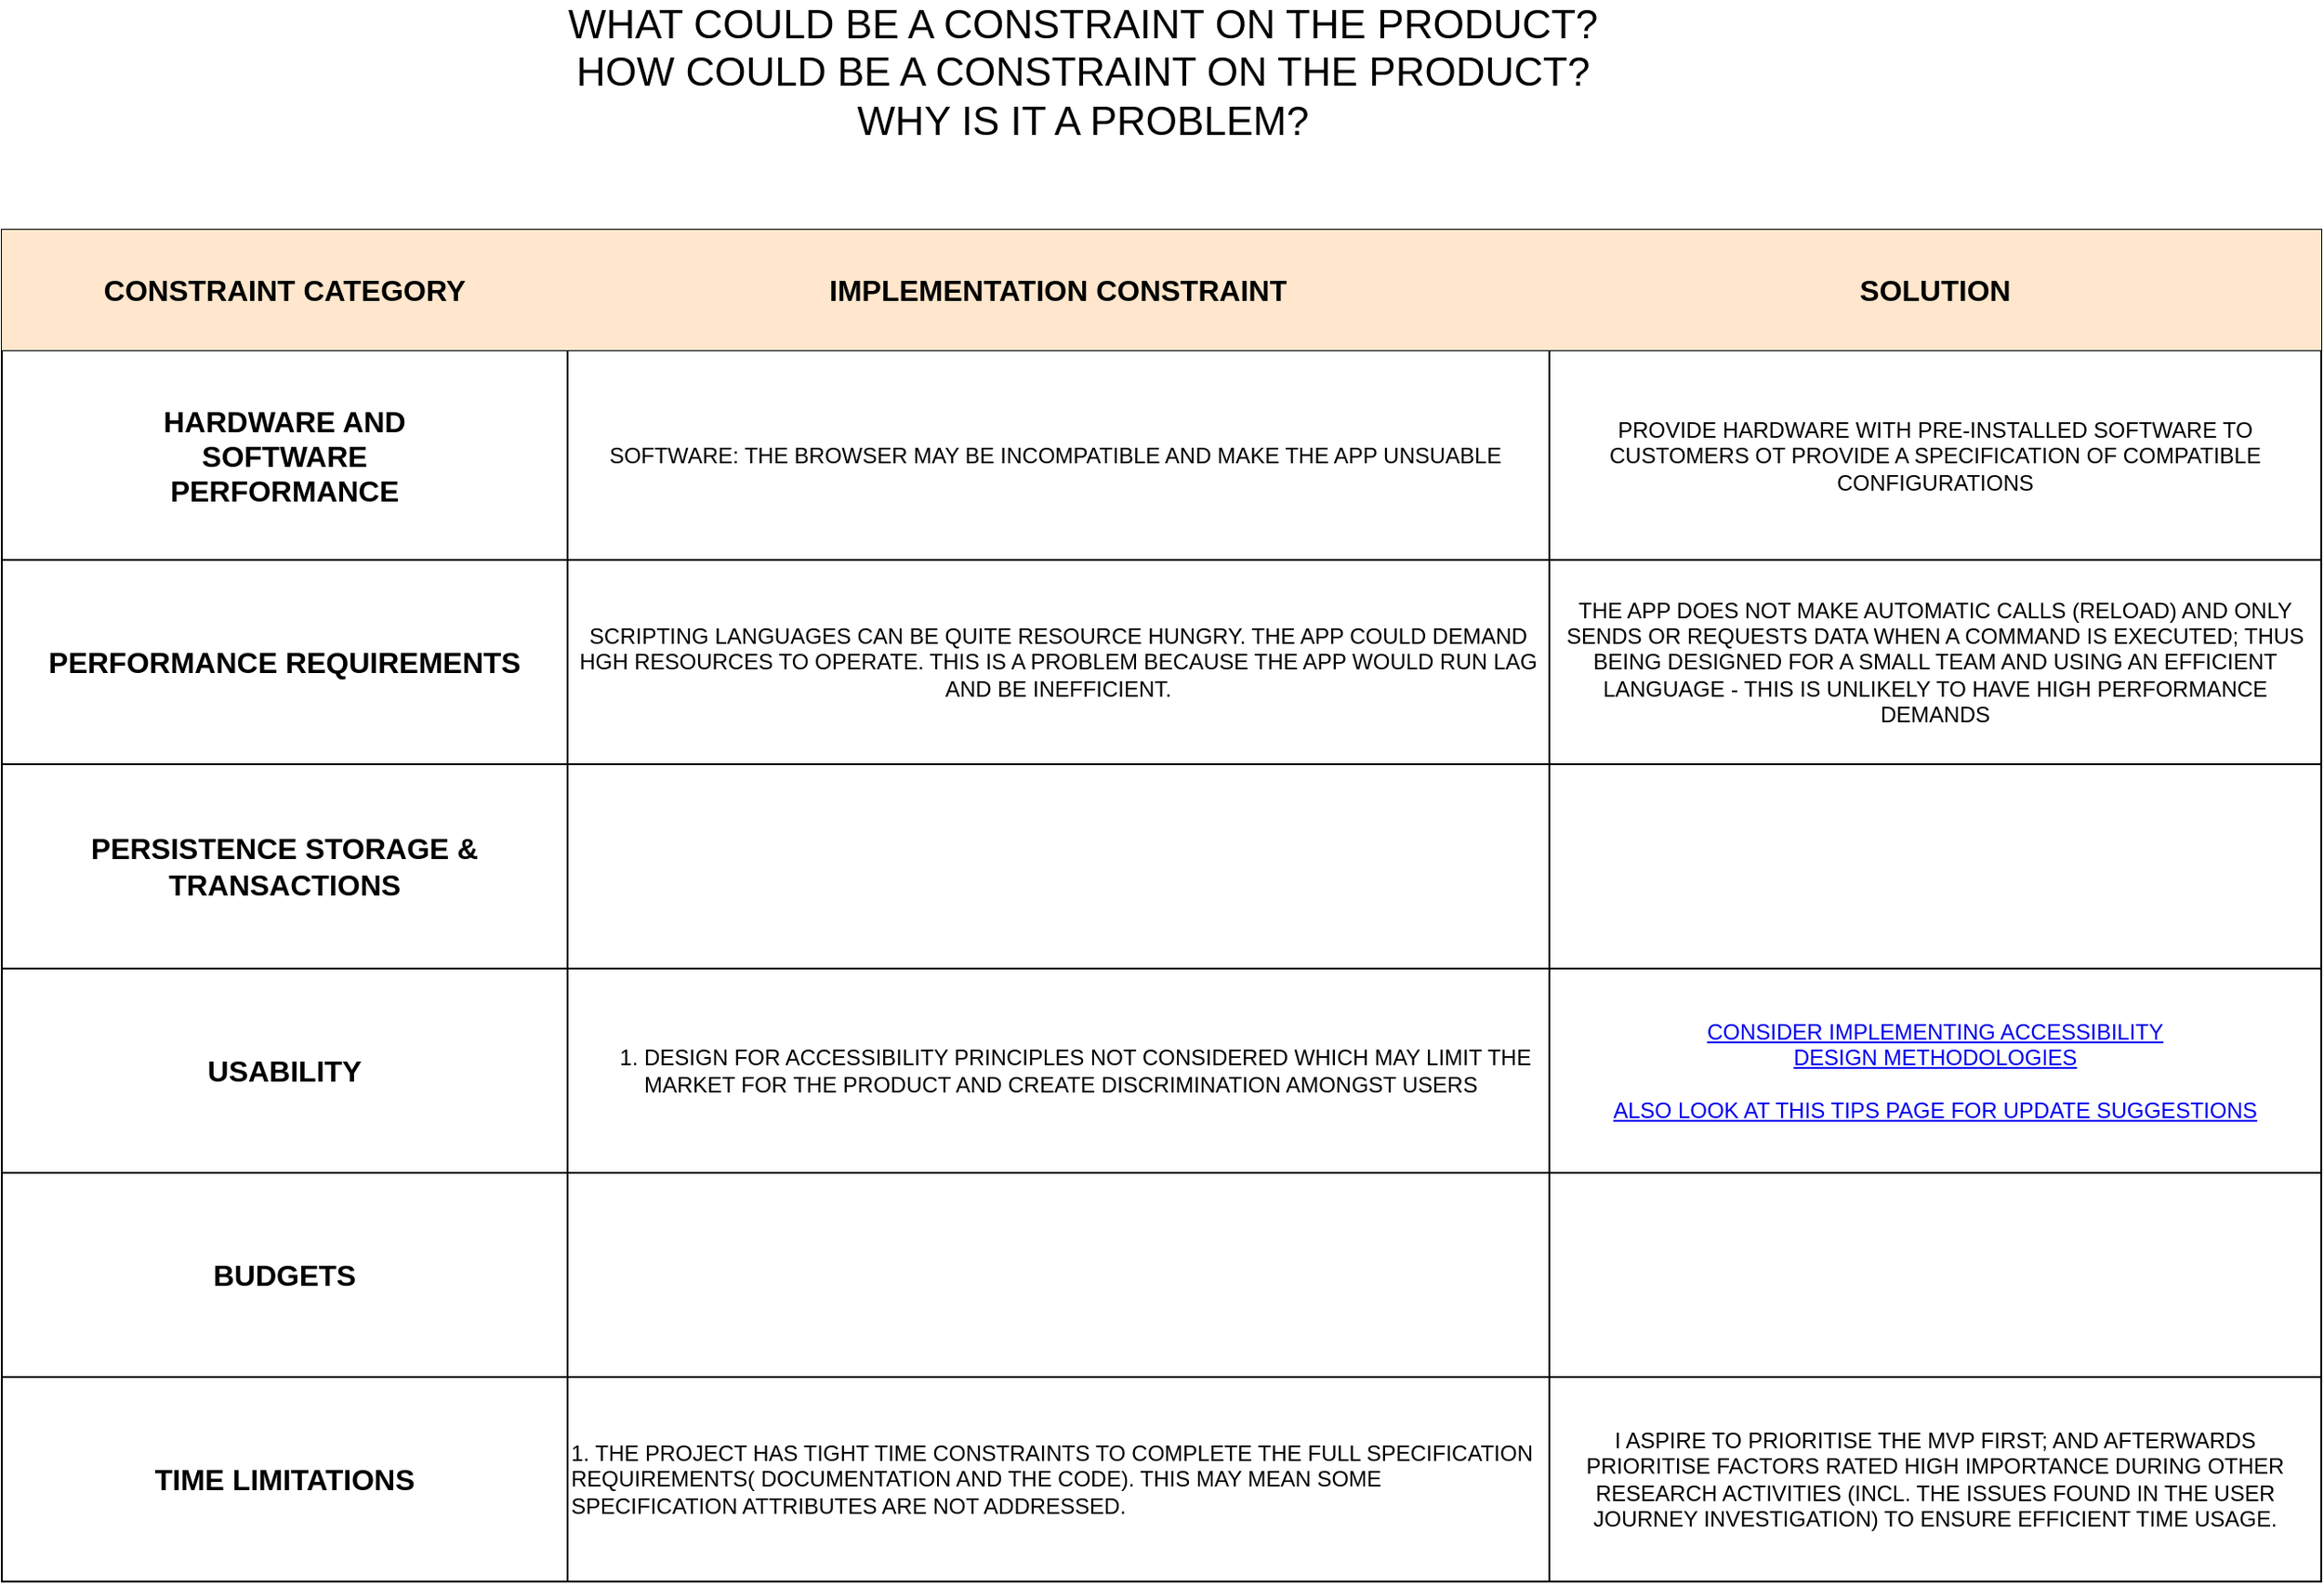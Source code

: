 <mxfile version="13.9.6" type="github">
  <diagram id="UNEN4vckEBG-DJC_pmxb" name="Page-1">
    <mxGraphModel dx="1248" dy="1272" grid="0" gridSize="10" guides="1" tooltips="1" connect="1" arrows="1" fold="1" page="0" pageScale="1" pageWidth="827" pageHeight="1169" math="0" shadow="0">
      <root>
        <mxCell id="0" />
        <mxCell id="1" parent="0" />
        <mxCell id="2JZlqwN-lR3yLo2RLOQG-14" value="" style="shape=table;html=1;whiteSpace=wrap;startSize=0;container=1;collapsible=0;childLayout=tableLayout;" vertex="1" parent="1">
          <mxGeometry x="-221" y="-279" width="1271" height="741.13" as="geometry" />
        </mxCell>
        <mxCell id="2JZlqwN-lR3yLo2RLOQG-15" value="" style="shape=partialRectangle;html=1;whiteSpace=wrap;collapsible=0;dropTarget=0;pointerEvents=0;fillColor=none;top=0;left=0;bottom=0;right=0;points=[[0,0.5],[1,0.5]];portConstraint=eastwest;" vertex="1" parent="2JZlqwN-lR3yLo2RLOQG-14">
          <mxGeometry width="1271" height="66" as="geometry" />
        </mxCell>
        <mxCell id="2JZlqwN-lR3yLo2RLOQG-16" value="&lt;b&gt;&lt;font style=&quot;font-size: 16px&quot;&gt;CONSTRAINT CATEGORY&lt;/font&gt;&lt;/b&gt;" style="shape=partialRectangle;html=1;whiteSpace=wrap;connectable=0;fillColor=#ffe6cc;top=0;left=0;bottom=0;right=0;overflow=hidden;strokeColor=#d79b00;" vertex="1" parent="2JZlqwN-lR3yLo2RLOQG-15">
          <mxGeometry width="310" height="66" as="geometry" />
        </mxCell>
        <mxCell id="2JZlqwN-lR3yLo2RLOQG-17" value="&lt;b&gt;&lt;font style=&quot;font-size: 16px&quot;&gt;IMPLEMENTATION CONSTRAINT&lt;/font&gt;&lt;/b&gt;" style="shape=partialRectangle;html=1;whiteSpace=wrap;connectable=0;fillColor=#ffe6cc;top=0;left=0;bottom=0;right=0;overflow=hidden;strokeColor=#d79b00;" vertex="1" parent="2JZlqwN-lR3yLo2RLOQG-15">
          <mxGeometry x="310" width="538" height="66" as="geometry" />
        </mxCell>
        <mxCell id="2JZlqwN-lR3yLo2RLOQG-18" value="&lt;b&gt;&lt;font style=&quot;font-size: 16px&quot;&gt;SOLUTION&lt;/font&gt;&lt;/b&gt;" style="shape=partialRectangle;html=1;whiteSpace=wrap;connectable=0;fillColor=#ffe6cc;top=0;left=0;bottom=0;right=0;overflow=hidden;strokeColor=#d79b00;" vertex="1" parent="2JZlqwN-lR3yLo2RLOQG-15">
          <mxGeometry x="848" width="423" height="66" as="geometry" />
        </mxCell>
        <mxCell id="2JZlqwN-lR3yLo2RLOQG-19" value="" style="shape=partialRectangle;html=1;whiteSpace=wrap;collapsible=0;dropTarget=0;pointerEvents=0;fillColor=none;top=0;left=0;bottom=0;right=0;points=[[0,0.5],[1,0.5]];portConstraint=eastwest;" vertex="1" parent="2JZlqwN-lR3yLo2RLOQG-14">
          <mxGeometry y="66" width="1271" height="115" as="geometry" />
        </mxCell>
        <mxCell id="2JZlqwN-lR3yLo2RLOQG-20" value="&lt;font style=&quot;font-size: 16px&quot;&gt;&lt;b&gt;HARDWARE AND &lt;br&gt;SOFTWARE &lt;br&gt;PERFORMANCE&lt;/b&gt;&lt;/font&gt;" style="shape=partialRectangle;html=1;whiteSpace=wrap;connectable=0;fillColor=none;top=0;left=0;bottom=0;right=0;overflow=hidden;align=center;" vertex="1" parent="2JZlqwN-lR3yLo2RLOQG-19">
          <mxGeometry width="310" height="115" as="geometry" />
        </mxCell>
        <mxCell id="2JZlqwN-lR3yLo2RLOQG-21" value="SOFTWARE: THE BROWSER MAY BE INCOMPATIBLE AND MAKE THE APP UNSUABLE&amp;nbsp;" style="shape=partialRectangle;html=1;whiteSpace=wrap;connectable=0;fillColor=none;top=0;left=0;bottom=0;right=0;overflow=hidden;" vertex="1" parent="2JZlqwN-lR3yLo2RLOQG-19">
          <mxGeometry x="310" width="538" height="115" as="geometry" />
        </mxCell>
        <mxCell id="2JZlqwN-lR3yLo2RLOQG-22" value="PROVIDE HARDWARE WITH PRE-INSTALLED SOFTWARE TO CUSTOMERS OT PROVIDE A SPECIFICATION OF COMPATIBLE CONFIGURATIONS" style="shape=partialRectangle;html=1;whiteSpace=wrap;connectable=0;fillColor=none;top=0;left=0;bottom=0;right=0;overflow=hidden;" vertex="1" parent="2JZlqwN-lR3yLo2RLOQG-19">
          <mxGeometry x="848" width="423" height="115" as="geometry" />
        </mxCell>
        <mxCell id="2JZlqwN-lR3yLo2RLOQG-23" value="" style="shape=partialRectangle;html=1;whiteSpace=wrap;collapsible=0;dropTarget=0;pointerEvents=0;fillColor=none;top=0;left=0;bottom=0;right=0;points=[[0,0.5],[1,0.5]];portConstraint=eastwest;" vertex="1" parent="2JZlqwN-lR3yLo2RLOQG-14">
          <mxGeometry y="181" width="1271" height="112" as="geometry" />
        </mxCell>
        <mxCell id="2JZlqwN-lR3yLo2RLOQG-24" value="&lt;span style=&quot;font-size: 16px&quot;&gt;&lt;b&gt;PERFORMANCE REQUIREMENTS&lt;/b&gt;&lt;/span&gt;" style="shape=partialRectangle;html=1;whiteSpace=wrap;connectable=0;fillColor=none;top=0;left=0;bottom=0;right=0;overflow=hidden;" vertex="1" parent="2JZlqwN-lR3yLo2RLOQG-23">
          <mxGeometry width="310" height="112" as="geometry" />
        </mxCell>
        <mxCell id="2JZlqwN-lR3yLo2RLOQG-25" value="SCRIPTING LANGUAGES CAN BE QUITE RESOURCE HUNGRY. THE APP COULD DEMAND HGH RESOURCES TO OPERATE. THIS IS A PROBLEM BECAUSE THE APP WOULD RUN LAG AND BE INEFFICIENT." style="shape=partialRectangle;html=1;whiteSpace=wrap;connectable=0;fillColor=none;top=0;left=0;bottom=0;right=0;overflow=hidden;" vertex="1" parent="2JZlqwN-lR3yLo2RLOQG-23">
          <mxGeometry x="310" width="538" height="112" as="geometry" />
        </mxCell>
        <mxCell id="2JZlqwN-lR3yLo2RLOQG-26" value="&lt;span&gt;THE APP DOES NOT MAKE AUTOMATIC CALLS (RELOAD) AND ONLY SENDS OR REQUESTS DATA WHEN A COMMAND IS EXECUTED; THUS BEING DESIGNED FOR A SMALL TEAM AND USING AN EFFICIENT LANGUAGE - THIS IS UNLIKELY TO HAVE HIGH PERFORMANCE DEMANDS&lt;/span&gt;" style="shape=partialRectangle;html=1;whiteSpace=wrap;connectable=0;fillColor=none;top=0;left=0;bottom=0;right=0;overflow=hidden;" vertex="1" parent="2JZlqwN-lR3yLo2RLOQG-23">
          <mxGeometry x="848" width="423" height="112" as="geometry" />
        </mxCell>
        <mxCell id="2JZlqwN-lR3yLo2RLOQG-31" value="" style="shape=partialRectangle;html=1;whiteSpace=wrap;collapsible=0;dropTarget=0;pointerEvents=0;fillColor=none;top=0;left=0;bottom=0;right=0;points=[[0,0.5],[1,0.5]];portConstraint=eastwest;" vertex="1" parent="2JZlqwN-lR3yLo2RLOQG-14">
          <mxGeometry y="293" width="1271" height="112" as="geometry" />
        </mxCell>
        <mxCell id="2JZlqwN-lR3yLo2RLOQG-32" value="&lt;span style=&quot;font-size: 16px&quot;&gt;&lt;b&gt;PERSISTENCE STORAGE &amp;amp; TRANSACTIONS&lt;/b&gt;&lt;/span&gt;" style="shape=partialRectangle;html=1;whiteSpace=wrap;connectable=0;fillColor=none;top=0;left=0;bottom=0;right=0;overflow=hidden;" vertex="1" parent="2JZlqwN-lR3yLo2RLOQG-31">
          <mxGeometry width="310" height="112" as="geometry" />
        </mxCell>
        <mxCell id="2JZlqwN-lR3yLo2RLOQG-33" value="" style="shape=partialRectangle;html=1;whiteSpace=wrap;connectable=0;fillColor=none;top=0;left=0;bottom=0;right=0;overflow=hidden;" vertex="1" parent="2JZlqwN-lR3yLo2RLOQG-31">
          <mxGeometry x="310" width="538" height="112" as="geometry" />
        </mxCell>
        <mxCell id="2JZlqwN-lR3yLo2RLOQG-34" value="" style="shape=partialRectangle;html=1;whiteSpace=wrap;connectable=0;fillColor=none;top=0;left=0;bottom=0;right=0;overflow=hidden;" vertex="1" parent="2JZlqwN-lR3yLo2RLOQG-31">
          <mxGeometry x="848" width="423" height="112" as="geometry" />
        </mxCell>
        <mxCell id="2JZlqwN-lR3yLo2RLOQG-35" value="" style="shape=partialRectangle;html=1;whiteSpace=wrap;collapsible=0;dropTarget=0;pointerEvents=0;fillColor=none;top=0;left=0;bottom=0;right=0;points=[[0,0.5],[1,0.5]];portConstraint=eastwest;" vertex="1" parent="2JZlqwN-lR3yLo2RLOQG-14">
          <mxGeometry y="405" width="1271" height="112" as="geometry" />
        </mxCell>
        <mxCell id="2JZlqwN-lR3yLo2RLOQG-36" value="&lt;span style=&quot;font-size: 16px&quot;&gt;&lt;b&gt;USABILITY&lt;/b&gt;&lt;/span&gt;" style="shape=partialRectangle;html=1;whiteSpace=wrap;connectable=0;fillColor=none;top=0;left=0;bottom=0;right=0;overflow=hidden;" vertex="1" parent="2JZlqwN-lR3yLo2RLOQG-35">
          <mxGeometry width="310" height="112" as="geometry" />
        </mxCell>
        <mxCell id="2JZlqwN-lR3yLo2RLOQG-37" value="&lt;ol&gt;&lt;li&gt;DESIGN FOR ACCESSIBILITY PRINCIPLES NOT CONSIDERED WHICH MAY LIMIT THE MARKET FOR THE PRODUCT AND CREATE DISCRIMINATION AMONGST USERS&lt;/li&gt;&lt;/ol&gt;" style="shape=partialRectangle;html=1;whiteSpace=wrap;connectable=0;fillColor=none;top=0;left=0;bottom=0;right=0;overflow=hidden;align=left;" vertex="1" parent="2JZlqwN-lR3yLo2RLOQG-35">
          <mxGeometry x="310" width="538" height="112" as="geometry" />
        </mxCell>
        <mxCell id="2JZlqwN-lR3yLo2RLOQG-38" value="&lt;a href=&quot;https://www.w3.org/WAI/test-evaluate/preliminary/&quot;&gt;CONSIDER IMPLEMENTING ACCESSIBILITY &lt;br&gt;DESIGN METHODOLOGIES&lt;/a&gt;&lt;br&gt;&lt;br&gt;&lt;a href=&quot;https://www.w3.org/WAI/tips/&quot;&gt;ALSO LOOK AT THIS TIPS PAGE FOR UPDATE SUGGESTIONS&lt;/a&gt;" style="shape=partialRectangle;html=1;whiteSpace=wrap;connectable=0;fillColor=none;top=0;left=0;bottom=0;right=0;overflow=hidden;" vertex="1" parent="2JZlqwN-lR3yLo2RLOQG-35">
          <mxGeometry x="848" width="423" height="112" as="geometry" />
        </mxCell>
        <mxCell id="2JZlqwN-lR3yLo2RLOQG-39" value="" style="shape=partialRectangle;html=1;whiteSpace=wrap;collapsible=0;dropTarget=0;pointerEvents=0;fillColor=none;top=0;left=0;bottom=0;right=0;points=[[0,0.5],[1,0.5]];portConstraint=eastwest;" vertex="1" parent="2JZlqwN-lR3yLo2RLOQG-14">
          <mxGeometry y="517" width="1271" height="112" as="geometry" />
        </mxCell>
        <mxCell id="2JZlqwN-lR3yLo2RLOQG-40" value="&lt;span style=&quot;font-size: 16px&quot;&gt;&lt;b&gt;BUDGETS&lt;/b&gt;&lt;/span&gt;" style="shape=partialRectangle;html=1;whiteSpace=wrap;connectable=0;fillColor=none;top=0;left=0;bottom=0;right=0;overflow=hidden;" vertex="1" parent="2JZlqwN-lR3yLo2RLOQG-39">
          <mxGeometry width="310" height="112" as="geometry" />
        </mxCell>
        <mxCell id="2JZlqwN-lR3yLo2RLOQG-41" value="" style="shape=partialRectangle;html=1;whiteSpace=wrap;connectable=0;fillColor=none;top=0;left=0;bottom=0;right=0;overflow=hidden;" vertex="1" parent="2JZlqwN-lR3yLo2RLOQG-39">
          <mxGeometry x="310" width="538" height="112" as="geometry" />
        </mxCell>
        <mxCell id="2JZlqwN-lR3yLo2RLOQG-42" value="" style="shape=partialRectangle;html=1;whiteSpace=wrap;connectable=0;fillColor=none;top=0;left=0;bottom=0;right=0;overflow=hidden;" vertex="1" parent="2JZlqwN-lR3yLo2RLOQG-39">
          <mxGeometry x="848" width="423" height="112" as="geometry" />
        </mxCell>
        <mxCell id="2JZlqwN-lR3yLo2RLOQG-43" value="" style="shape=partialRectangle;html=1;whiteSpace=wrap;collapsible=0;dropTarget=0;pointerEvents=0;fillColor=none;top=0;left=0;bottom=0;right=0;points=[[0,0.5],[1,0.5]];portConstraint=eastwest;" vertex="1" parent="2JZlqwN-lR3yLo2RLOQG-14">
          <mxGeometry y="629" width="1271" height="112" as="geometry" />
        </mxCell>
        <mxCell id="2JZlqwN-lR3yLo2RLOQG-44" value="&lt;span style=&quot;font-size: 16px&quot;&gt;&lt;b&gt;TIME LIMITATIONS&lt;/b&gt;&lt;/span&gt;" style="shape=partialRectangle;html=1;whiteSpace=wrap;connectable=0;fillColor=none;top=0;left=0;bottom=0;right=0;overflow=hidden;" vertex="1" parent="2JZlqwN-lR3yLo2RLOQG-43">
          <mxGeometry width="310" height="112" as="geometry" />
        </mxCell>
        <mxCell id="2JZlqwN-lR3yLo2RLOQG-45" value="1. THE PROJECT HAS TIGHT TIME CONSTRAINTS TO COMPLETE THE FULL SPECIFICATION REQUIREMENTS( DOCUMENTATION AND THE CODE). THIS MAY MEAN SOME SPECIFICATION ATTRIBUTES ARE NOT ADDRESSED.&amp;nbsp;" style="shape=partialRectangle;html=1;whiteSpace=wrap;connectable=0;fillColor=none;top=0;left=0;bottom=0;right=0;overflow=hidden;align=left;" vertex="1" parent="2JZlqwN-lR3yLo2RLOQG-43">
          <mxGeometry x="310" width="538" height="112" as="geometry" />
        </mxCell>
        <mxCell id="2JZlqwN-lR3yLo2RLOQG-46" value="I ASPIRE TO PRIORITISE THE MVP FIRST; AND AFTERWARDS PRIORITISE FACTORS RATED HIGH IMPORTANCE DURING OTHER RESEARCH ACTIVITIES (INCL. THE ISSUES FOUND IN THE USER JOURNEY INVESTIGATION) TO ENSURE EFFICIENT TIME USAGE." style="shape=partialRectangle;html=1;whiteSpace=wrap;connectable=0;fillColor=none;top=0;left=0;bottom=0;right=0;overflow=hidden;" vertex="1" parent="2JZlqwN-lR3yLo2RLOQG-43">
          <mxGeometry x="848" width="423" height="112" as="geometry" />
        </mxCell>
        <mxCell id="2JZlqwN-lR3yLo2RLOQG-49" value="&lt;font style=&quot;font-size: 22px&quot;&gt;WHAT COULD BE A CONSTRAINT ON THE PRODUCT?&lt;br&gt;HOW COULD BE A CONSTRAINT ON THE PRODUCT?&lt;br&gt;WHY IS IT A PROBLEM?&lt;br&gt;&lt;/font&gt;" style="text;html=1;align=center;verticalAlign=middle;resizable=0;points=[];autosize=1;" vertex="1" parent="1">
          <mxGeometry x="84" y="-393" width="574" height="55" as="geometry" />
        </mxCell>
      </root>
    </mxGraphModel>
  </diagram>
</mxfile>
